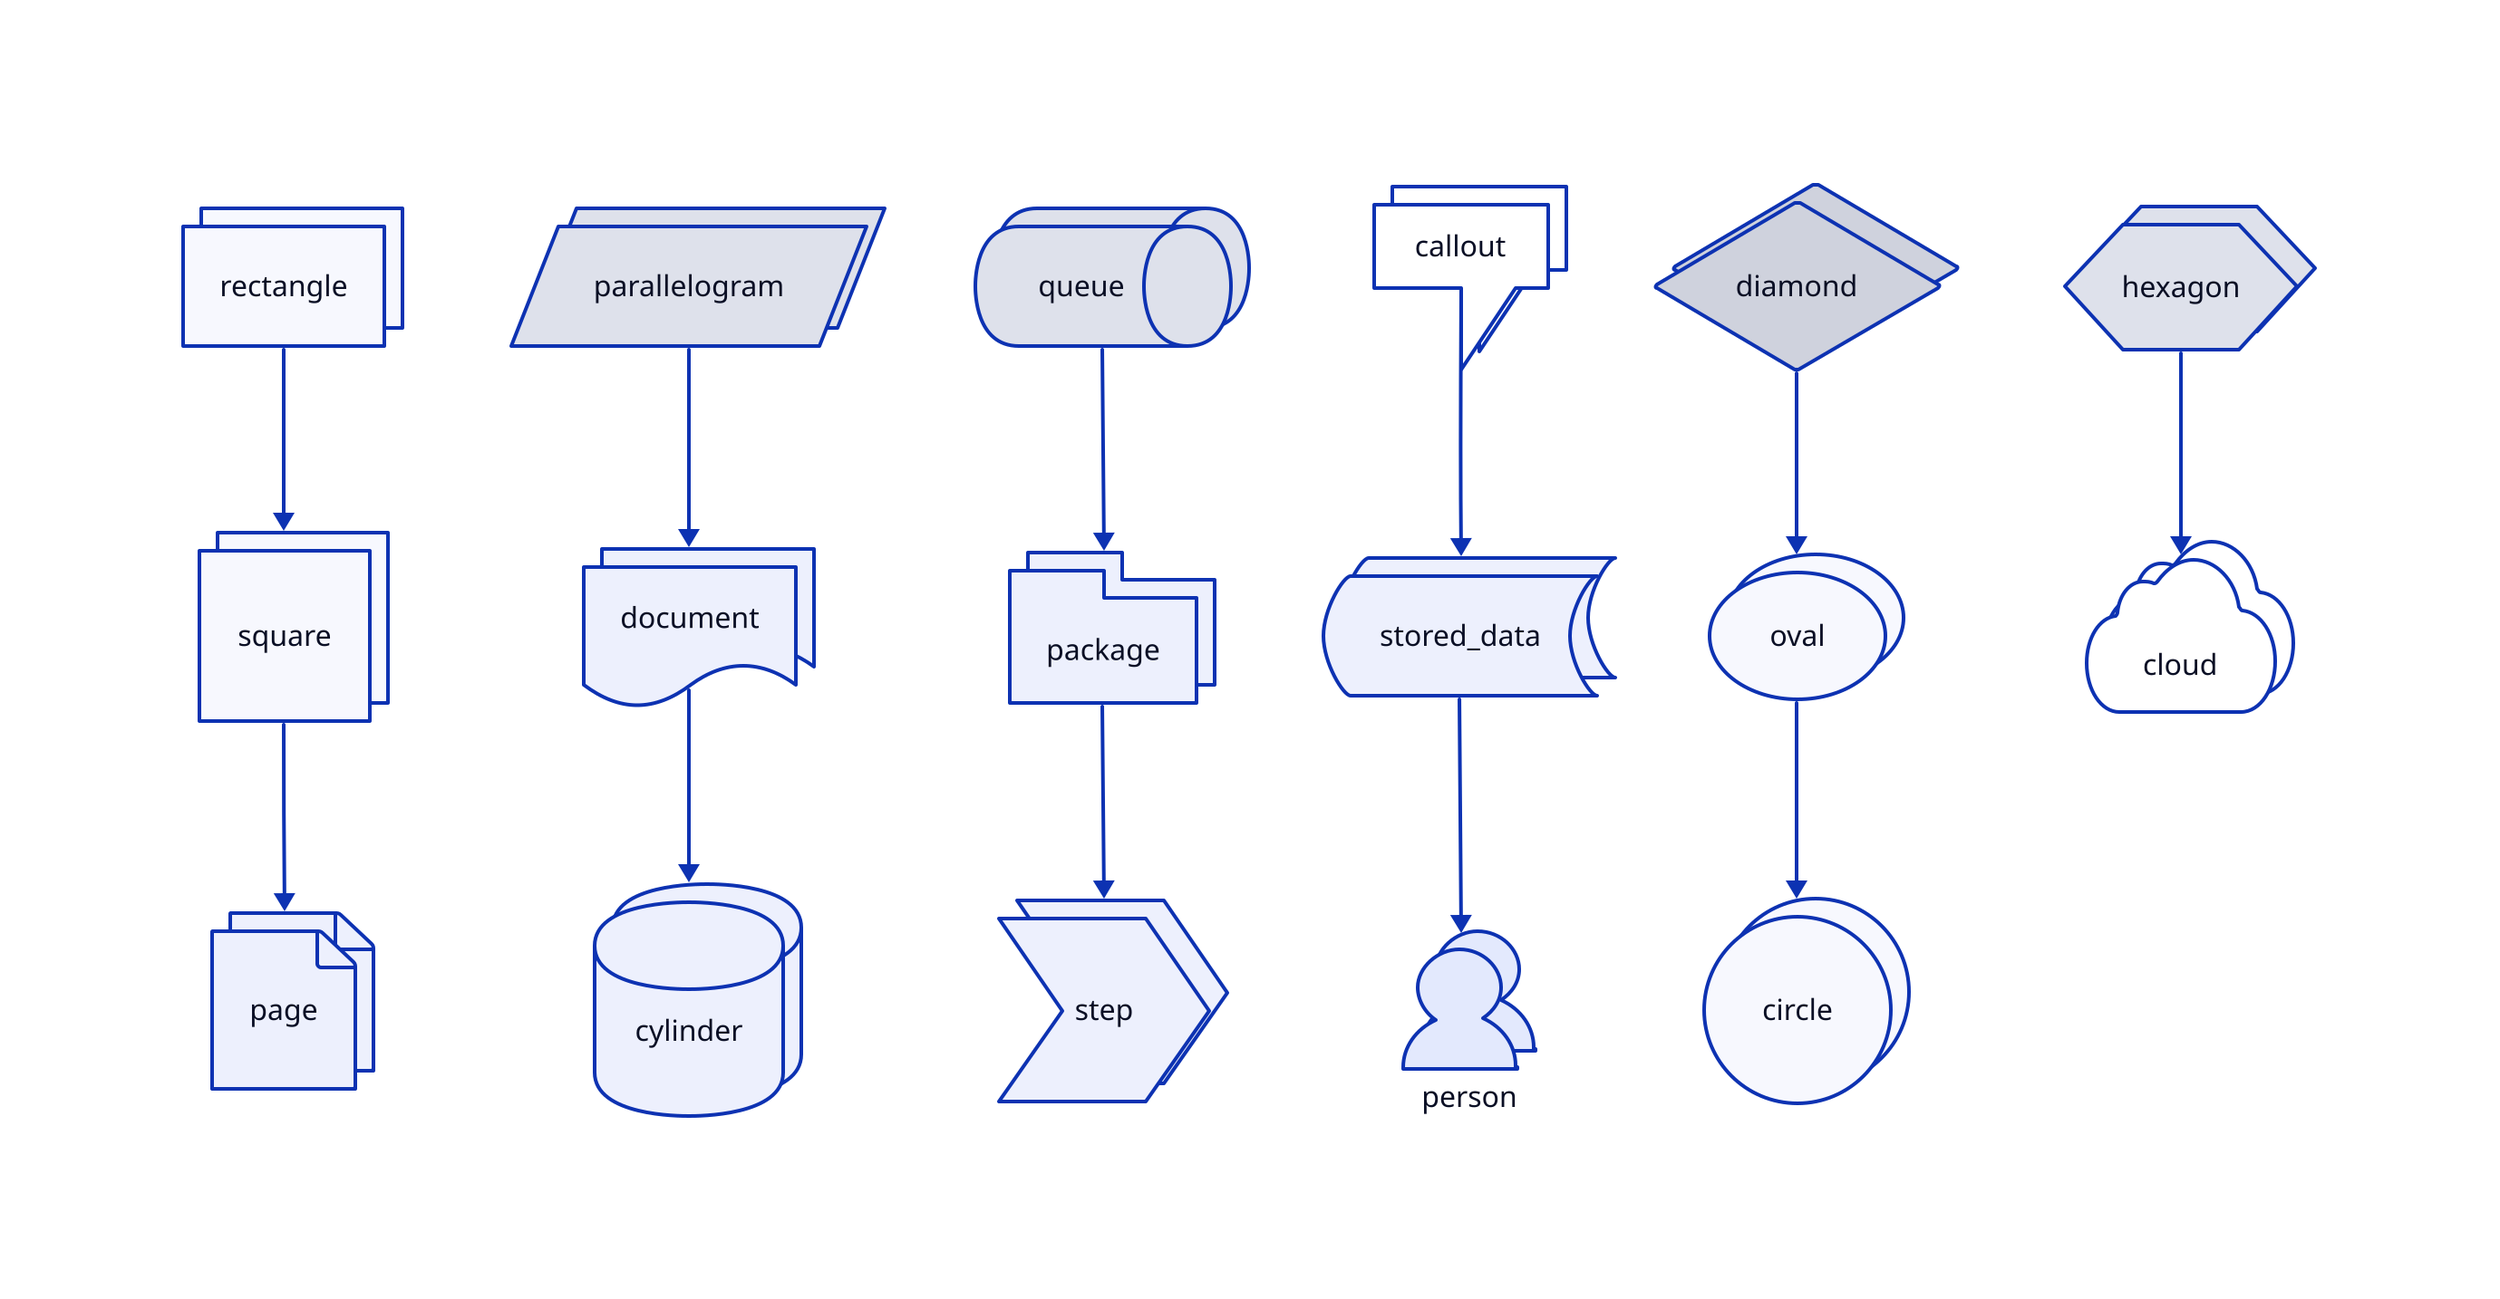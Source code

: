 
rectangle: {shape: "rectangle"}
square: {shape: "square"}
page: {shape: "page"}
parallelogram: {shape: "parallelogram"}
document: {shape: "document"}
cylinder: {shape: "cylinder"}
queue: {shape: "queue"}
package: {shape: "package"}
step: {shape: "step"}
callout: {shape: "callout"}
stored_data: {shape: "stored_data"}
person: {shape: "person"}
diamond: {shape: "diamond"}
oval: {shape: "oval"}
circle: {shape: "circle"}
hexagon: {shape: "hexagon"}
cloud: {shape: "cloud"}

rectangle -> square -> page
parallelogram -> document -> cylinder
queue -> package -> step
callout -> stored_data -> person
diamond -> oval -> circle
hexagon -> cloud

rectangle.style.multiple: true
square.style.multiple: true
page.style.multiple: true
parallelogram.style.multiple: true
document.style.multiple: true
cylinder.style.multiple: true
queue.style.multiple: true
package.style.multiple: true
step.style.multiple: true
callout.style.multiple: true
stored_data.style.multiple: true
person.style.multiple: true
diamond.style.multiple: true
oval.style.multiple: true
circle.style.multiple: true
hexagon.style.multiple: true
cloud.style.multiple: true
